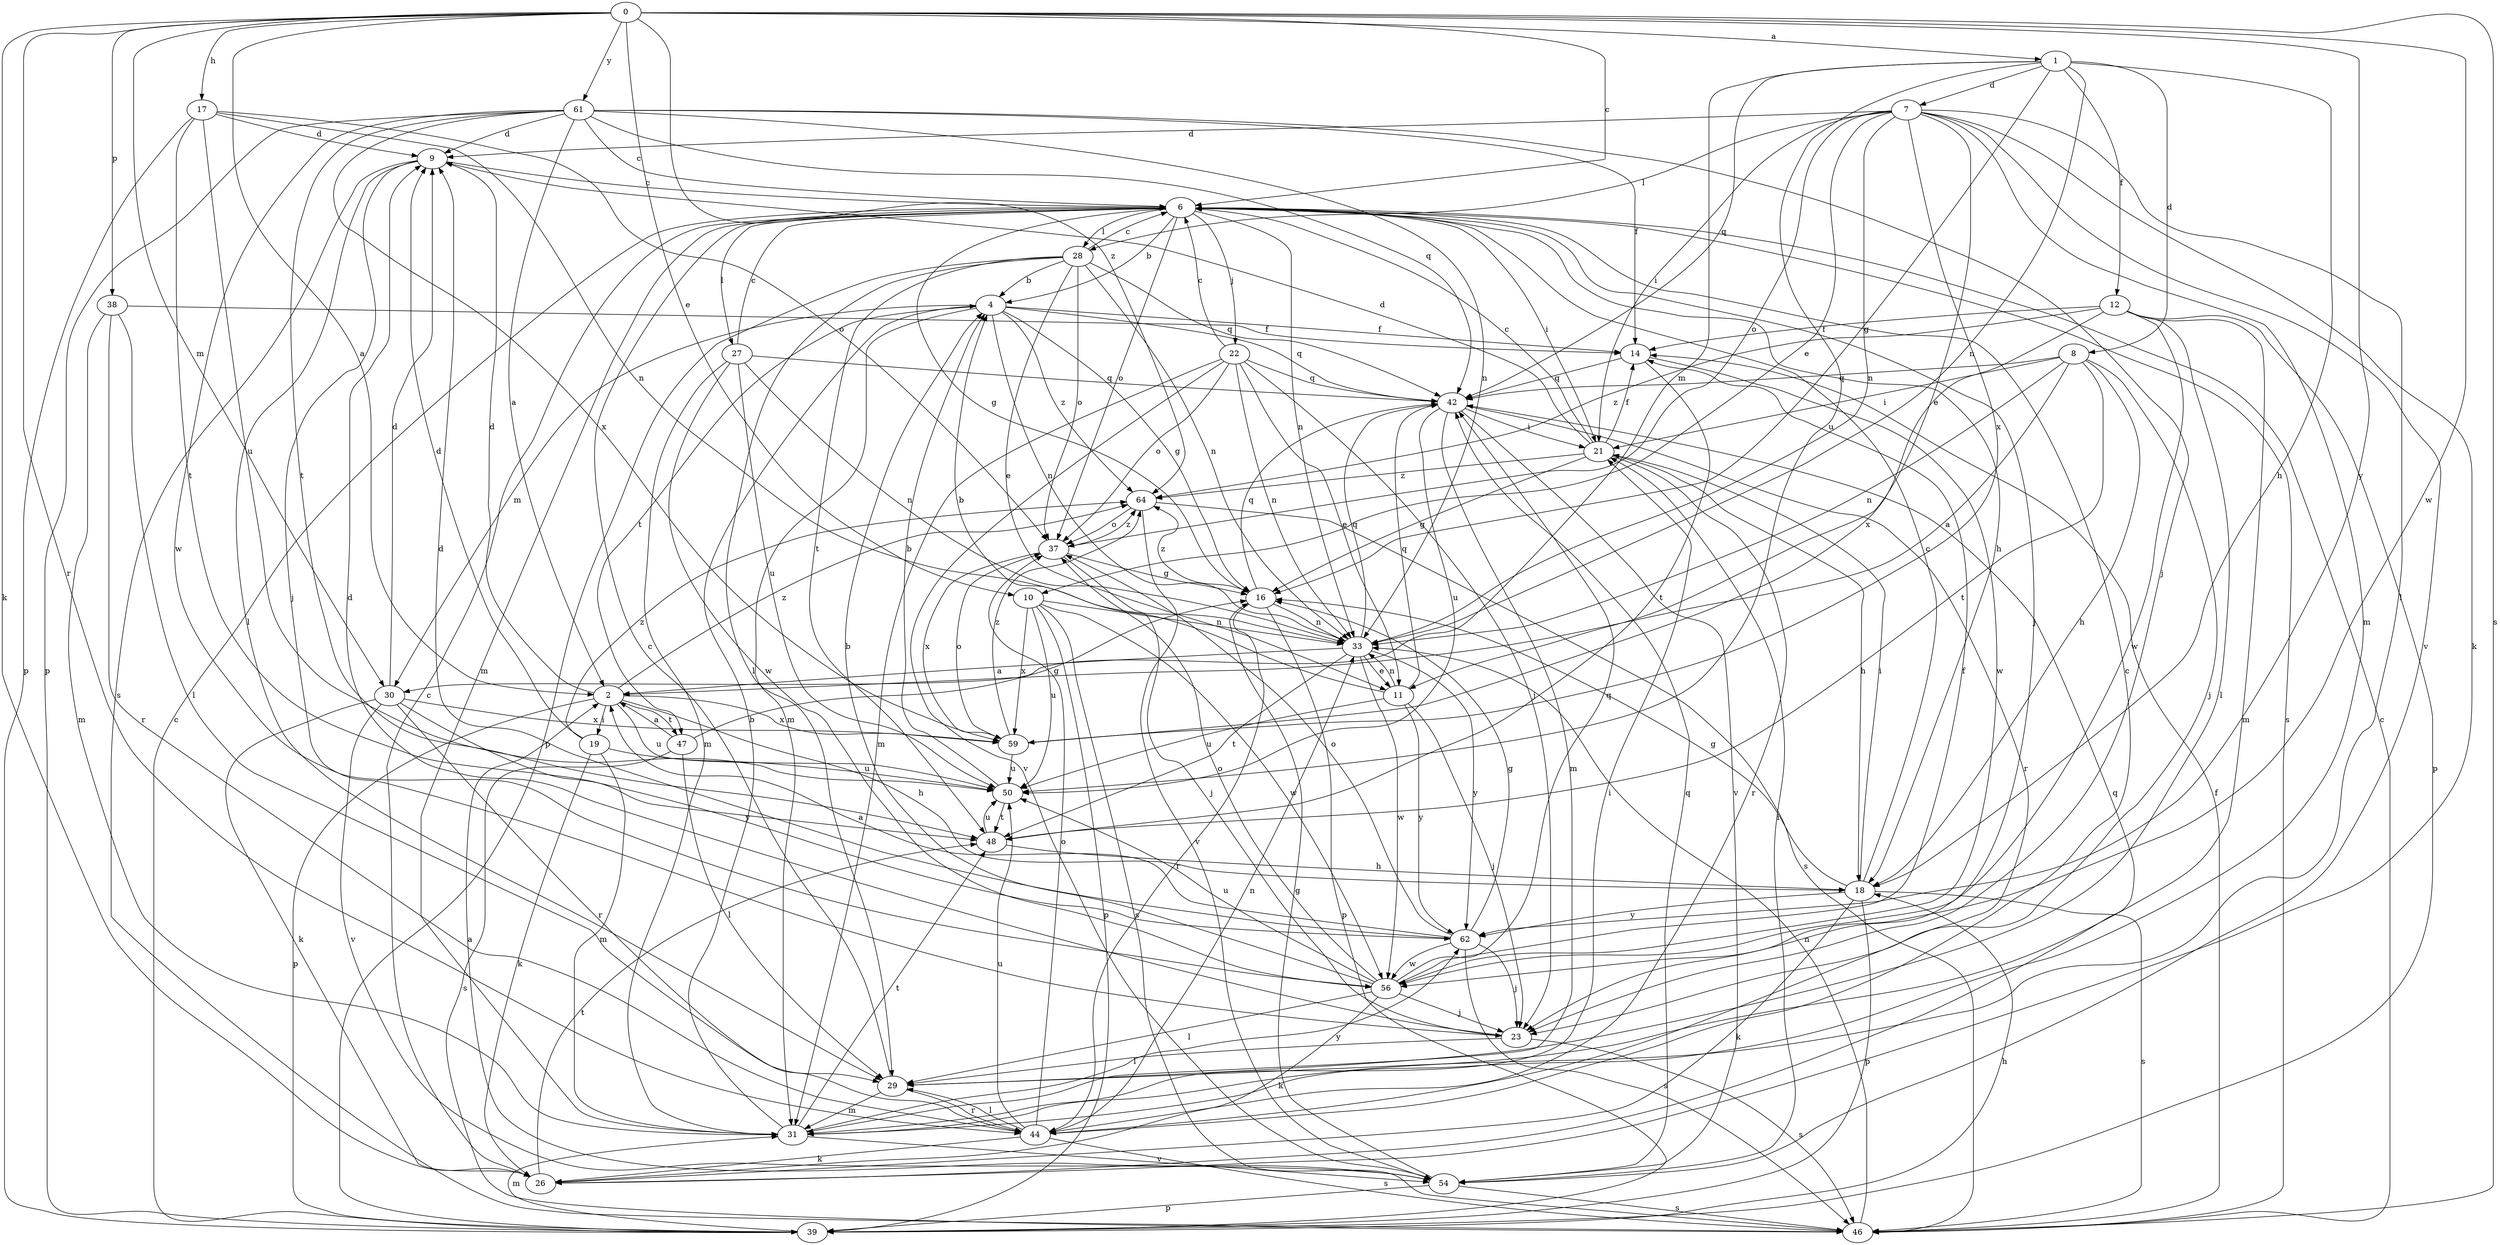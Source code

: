 strict digraph  {
0;
1;
2;
4;
6;
7;
8;
9;
10;
11;
12;
14;
16;
17;
18;
19;
21;
22;
23;
26;
27;
28;
29;
30;
31;
33;
37;
38;
39;
42;
44;
46;
47;
48;
50;
54;
56;
59;
61;
62;
64;
0 -> 1  [label=a];
0 -> 2  [label=a];
0 -> 6  [label=c];
0 -> 10  [label=e];
0 -> 17  [label=h];
0 -> 26  [label=k];
0 -> 30  [label=m];
0 -> 38  [label=p];
0 -> 44  [label=r];
0 -> 46  [label=s];
0 -> 56  [label=w];
0 -> 61  [label=y];
0 -> 62  [label=y];
0 -> 64  [label=z];
1 -> 7  [label=d];
1 -> 8  [label=d];
1 -> 12  [label=f];
1 -> 16  [label=g];
1 -> 18  [label=h];
1 -> 30  [label=m];
1 -> 33  [label=n];
1 -> 42  [label=q];
1 -> 50  [label=u];
2 -> 9  [label=d];
2 -> 18  [label=h];
2 -> 19  [label=i];
2 -> 39  [label=p];
2 -> 47  [label=t];
2 -> 50  [label=u];
2 -> 59  [label=x];
2 -> 64  [label=z];
4 -> 14  [label=f];
4 -> 16  [label=g];
4 -> 30  [label=m];
4 -> 31  [label=m];
4 -> 33  [label=n];
4 -> 42  [label=q];
4 -> 47  [label=t];
4 -> 64  [label=z];
6 -> 4  [label=b];
6 -> 16  [label=g];
6 -> 18  [label=h];
6 -> 21  [label=i];
6 -> 22  [label=j];
6 -> 23  [label=j];
6 -> 27  [label=l];
6 -> 28  [label=l];
6 -> 31  [label=m];
6 -> 33  [label=n];
6 -> 37  [label=o];
6 -> 46  [label=s];
7 -> 9  [label=d];
7 -> 10  [label=e];
7 -> 11  [label=e];
7 -> 21  [label=i];
7 -> 26  [label=k];
7 -> 28  [label=l];
7 -> 29  [label=l];
7 -> 31  [label=m];
7 -> 33  [label=n];
7 -> 37  [label=o];
7 -> 54  [label=v];
7 -> 59  [label=x];
8 -> 2  [label=a];
8 -> 18  [label=h];
8 -> 21  [label=i];
8 -> 23  [label=j];
8 -> 33  [label=n];
8 -> 42  [label=q];
8 -> 48  [label=t];
9 -> 6  [label=c];
9 -> 23  [label=j];
9 -> 29  [label=l];
9 -> 46  [label=s];
10 -> 33  [label=n];
10 -> 39  [label=p];
10 -> 46  [label=s];
10 -> 50  [label=u];
10 -> 56  [label=w];
10 -> 59  [label=x];
11 -> 4  [label=b];
11 -> 23  [label=j];
11 -> 33  [label=n];
11 -> 42  [label=q];
11 -> 50  [label=u];
11 -> 62  [label=y];
12 -> 14  [label=f];
12 -> 29  [label=l];
12 -> 31  [label=m];
12 -> 39  [label=p];
12 -> 56  [label=w];
12 -> 59  [label=x];
12 -> 64  [label=z];
14 -> 42  [label=q];
14 -> 48  [label=t];
14 -> 56  [label=w];
16 -> 33  [label=n];
16 -> 39  [label=p];
16 -> 42  [label=q];
16 -> 44  [label=r];
16 -> 64  [label=z];
17 -> 9  [label=d];
17 -> 33  [label=n];
17 -> 37  [label=o];
17 -> 39  [label=p];
17 -> 48  [label=t];
17 -> 50  [label=u];
18 -> 6  [label=c];
18 -> 16  [label=g];
18 -> 21  [label=i];
18 -> 26  [label=k];
18 -> 39  [label=p];
18 -> 46  [label=s];
18 -> 62  [label=y];
19 -> 9  [label=d];
19 -> 26  [label=k];
19 -> 31  [label=m];
19 -> 50  [label=u];
19 -> 64  [label=z];
21 -> 6  [label=c];
21 -> 9  [label=d];
21 -> 14  [label=f];
21 -> 16  [label=g];
21 -> 18  [label=h];
21 -> 44  [label=r];
21 -> 64  [label=z];
22 -> 6  [label=c];
22 -> 11  [label=e];
22 -> 23  [label=j];
22 -> 31  [label=m];
22 -> 33  [label=n];
22 -> 37  [label=o];
22 -> 42  [label=q];
22 -> 54  [label=v];
23 -> 9  [label=d];
23 -> 29  [label=l];
23 -> 46  [label=s];
26 -> 6  [label=c];
26 -> 42  [label=q];
26 -> 48  [label=t];
27 -> 6  [label=c];
27 -> 31  [label=m];
27 -> 33  [label=n];
27 -> 42  [label=q];
27 -> 50  [label=u];
27 -> 56  [label=w];
28 -> 4  [label=b];
28 -> 6  [label=c];
28 -> 11  [label=e];
28 -> 29  [label=l];
28 -> 33  [label=n];
28 -> 37  [label=o];
28 -> 39  [label=p];
28 -> 42  [label=q];
28 -> 48  [label=t];
29 -> 6  [label=c];
29 -> 31  [label=m];
29 -> 44  [label=r];
30 -> 9  [label=d];
30 -> 26  [label=k];
30 -> 44  [label=r];
30 -> 54  [label=v];
30 -> 59  [label=x];
30 -> 62  [label=y];
31 -> 4  [label=b];
31 -> 21  [label=i];
31 -> 48  [label=t];
31 -> 54  [label=v];
31 -> 62  [label=y];
33 -> 2  [label=a];
33 -> 11  [label=e];
33 -> 42  [label=q];
33 -> 48  [label=t];
33 -> 56  [label=w];
33 -> 62  [label=y];
37 -> 16  [label=g];
37 -> 23  [label=j];
37 -> 59  [label=x];
37 -> 64  [label=z];
38 -> 14  [label=f];
38 -> 29  [label=l];
38 -> 31  [label=m];
38 -> 44  [label=r];
39 -> 6  [label=c];
39 -> 18  [label=h];
39 -> 31  [label=m];
42 -> 21  [label=i];
42 -> 31  [label=m];
42 -> 44  [label=r];
42 -> 50  [label=u];
42 -> 54  [label=v];
44 -> 6  [label=c];
44 -> 26  [label=k];
44 -> 29  [label=l];
44 -> 33  [label=n];
44 -> 37  [label=o];
44 -> 46  [label=s];
44 -> 50  [label=u];
46 -> 6  [label=c];
46 -> 14  [label=f];
46 -> 33  [label=n];
47 -> 2  [label=a];
47 -> 16  [label=g];
47 -> 29  [label=l];
47 -> 46  [label=s];
48 -> 18  [label=h];
48 -> 50  [label=u];
50 -> 4  [label=b];
50 -> 48  [label=t];
54 -> 2  [label=a];
54 -> 16  [label=g];
54 -> 21  [label=i];
54 -> 39  [label=p];
54 -> 42  [label=q];
54 -> 46  [label=s];
56 -> 4  [label=b];
56 -> 14  [label=f];
56 -> 23  [label=j];
56 -> 26  [label=k];
56 -> 29  [label=l];
56 -> 37  [label=o];
56 -> 42  [label=q];
56 -> 50  [label=u];
59 -> 37  [label=o];
59 -> 50  [label=u];
59 -> 64  [label=z];
61 -> 2  [label=a];
61 -> 6  [label=c];
61 -> 9  [label=d];
61 -> 14  [label=f];
61 -> 23  [label=j];
61 -> 33  [label=n];
61 -> 39  [label=p];
61 -> 42  [label=q];
61 -> 48  [label=t];
61 -> 56  [label=w];
61 -> 59  [label=x];
62 -> 2  [label=a];
62 -> 9  [label=d];
62 -> 16  [label=g];
62 -> 23  [label=j];
62 -> 37  [label=o];
62 -> 46  [label=s];
62 -> 56  [label=w];
64 -> 37  [label=o];
64 -> 46  [label=s];
64 -> 54  [label=v];
}

